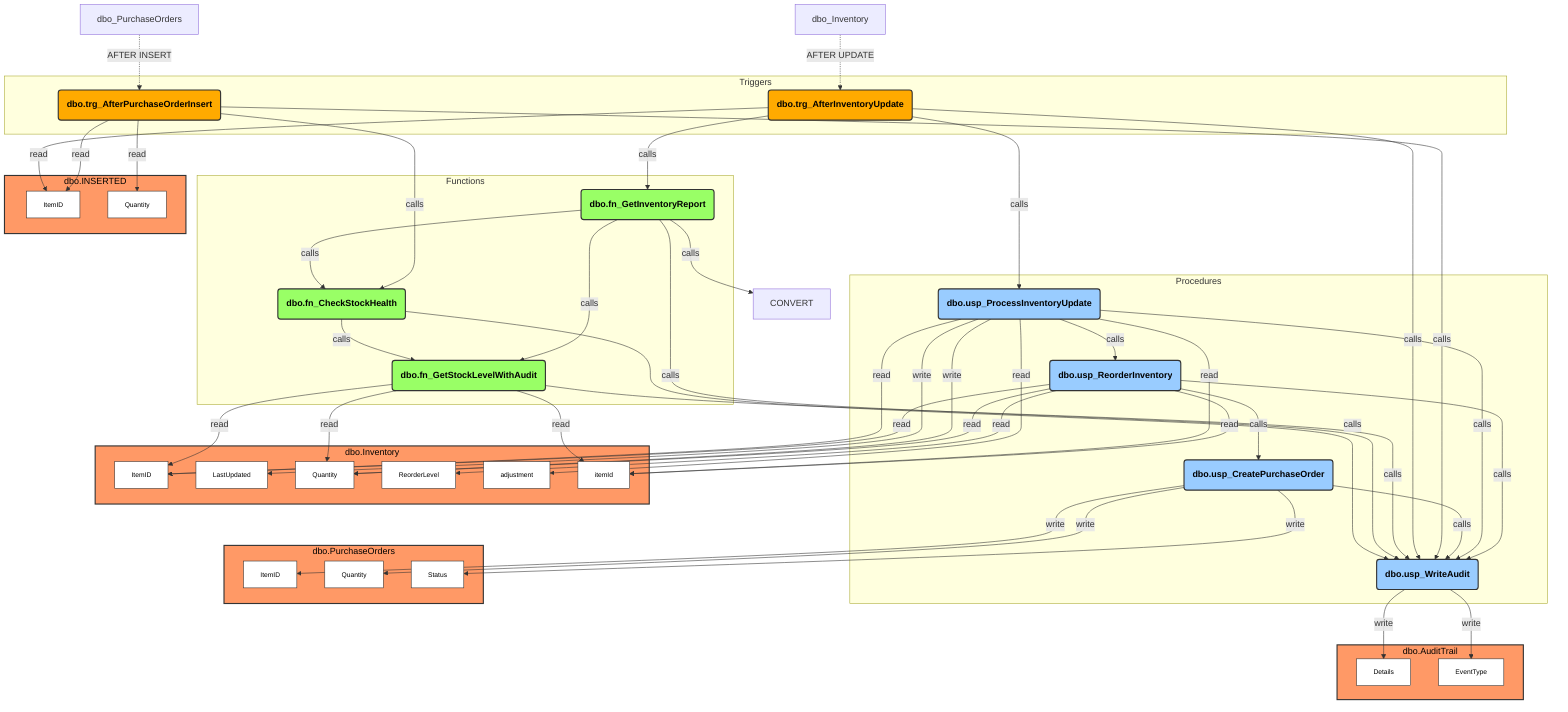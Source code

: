 graph TD

    %% --- Styles --- %%
    classDef table fill:#f96,stroke:#333,stroke-width:2px,color:#000;
    classDef function fill:#9f6,stroke:#333,stroke-width:2px,color:#000,font-weight:bold;
    classDef trigger fill:#fa0,stroke:#333,stroke-width:2px,color:#000,font-weight:bold;
    classDef procedure fill:#9cf,stroke:#333,stroke-width:2px,color:#000,font-weight:bold;
    classDef column fill:#fff,stroke:#333,stroke-width:1px,color:#000,font-size:12px;


    %% --- Visual Hierarchy --- %%
    subgraph Functions
        dbo_fn_CheckStockHealth
        dbo_fn_GetInventoryReport
        dbo_fn_GetStockLevelWithAudit
    end

    subgraph Triggers
        dbo_trg_AfterInventoryUpdate
        dbo_trg_AfterPurchaseOrderInsert
    end

    subgraph Procedures
        dbo_usp_CreatePurchaseOrder
        dbo_usp_ProcessInventoryUpdate
        dbo_usp_ReorderInventory
        dbo_usp_WriteAudit
    end


    %% --- Node Definitions --- %%

    subgraph sg_dbo_AuditTrail["dbo.AuditTrail"]
        dbo_AuditTrail_Details["Details"];
        class dbo_AuditTrail_Details column;
        dbo_AuditTrail_EventType["EventType"];
        class dbo_AuditTrail_EventType column;
    end
    class sg_dbo_AuditTrail table;

    subgraph sg_dbo_INSERTED["dbo.INSERTED"]
        dbo_INSERTED_ItemID["ItemID"];
        class dbo_INSERTED_ItemID column;
        dbo_INSERTED_Quantity["Quantity"];
        class dbo_INSERTED_Quantity column;
    end
    class sg_dbo_INSERTED table;

    subgraph sg_dbo_Inventory["dbo.Inventory"]
        dbo_Inventory_ItemID["ItemID"];
        class dbo_Inventory_ItemID column;
        dbo_Inventory_LastUpdated["LastUpdated"];
        class dbo_Inventory_LastUpdated column;
        dbo_Inventory_Quantity["Quantity"];
        class dbo_Inventory_Quantity column;
        dbo_Inventory_ReorderLevel["ReorderLevel"];
        class dbo_Inventory_ReorderLevel column;
        dbo_Inventory_adjustment["adjustment"];
        class dbo_Inventory_adjustment column;
        dbo_Inventory_itemId["itemId"];
        class dbo_Inventory_itemId column;
    end
    class sg_dbo_Inventory table;

    subgraph sg_dbo_PurchaseOrders["dbo.PurchaseOrders"]
        dbo_PurchaseOrders_ItemID["ItemID"];
        class dbo_PurchaseOrders_ItemID column;
        dbo_PurchaseOrders_Quantity["Quantity"];
        class dbo_PurchaseOrders_Quantity column;
        dbo_PurchaseOrders_Status["Status"];
        class dbo_PurchaseOrders_Status column;
    end
    class sg_dbo_PurchaseOrders table;
    dbo_fn_CheckStockHealth("dbo.fn_CheckStockHealth");
    class dbo_fn_CheckStockHealth function;
    dbo_fn_GetInventoryReport("dbo.fn_GetInventoryReport");
    class dbo_fn_GetInventoryReport function;
    dbo_fn_GetStockLevelWithAudit("dbo.fn_GetStockLevelWithAudit");
    class dbo_fn_GetStockLevelWithAudit function;
    dbo_trg_AfterInventoryUpdate("dbo.trg_AfterInventoryUpdate");
    class dbo_trg_AfterInventoryUpdate trigger;
    dbo_trg_AfterPurchaseOrderInsert("dbo.trg_AfterPurchaseOrderInsert");
    class dbo_trg_AfterPurchaseOrderInsert trigger;
    dbo_usp_CreatePurchaseOrder("dbo.usp_CreatePurchaseOrder");
    class dbo_usp_CreatePurchaseOrder procedure;
    dbo_usp_ProcessInventoryUpdate("dbo.usp_ProcessInventoryUpdate");
    class dbo_usp_ProcessInventoryUpdate procedure;
    dbo_usp_ReorderInventory("dbo.usp_ReorderInventory");
    class dbo_usp_ReorderInventory procedure;
    dbo_usp_WriteAudit("dbo.usp_WriteAudit");
    class dbo_usp_WriteAudit procedure;

    %% --- Relationships --- %%
    dbo_Inventory -.->|AFTER UPDATE| dbo_trg_AfterInventoryUpdate;
    dbo_PurchaseOrders -.->|AFTER INSERT| dbo_trg_AfterPurchaseOrderInsert;
    dbo_fn_CheckStockHealth -->|calls| dbo_fn_GetStockLevelWithAudit;
    dbo_fn_CheckStockHealth -->|calls| dbo_usp_WriteAudit;
    dbo_fn_GetInventoryReport -->|calls| CONVERT;
    dbo_fn_GetInventoryReport -->|calls| dbo_fn_CheckStockHealth;
    dbo_fn_GetInventoryReport -->|calls| dbo_fn_GetStockLevelWithAudit;
    dbo_fn_GetInventoryReport -->|calls| dbo_usp_WriteAudit;
    dbo_fn_GetStockLevelWithAudit -- "read" --> dbo_Inventory_ItemID;
    dbo_fn_GetStockLevelWithAudit -- "read" --> dbo_Inventory_Quantity;
    dbo_fn_GetStockLevelWithAudit -- "read" --> dbo_Inventory_itemId;
    dbo_fn_GetStockLevelWithAudit -->|calls| dbo_usp_WriteAudit;
    dbo_trg_AfterInventoryUpdate -- "read" --> dbo_INSERTED_ItemID;
    dbo_trg_AfterInventoryUpdate -->|calls| dbo_fn_GetInventoryReport;
    dbo_trg_AfterInventoryUpdate -->|calls| dbo_usp_ProcessInventoryUpdate;
    dbo_trg_AfterInventoryUpdate -->|calls| dbo_usp_WriteAudit;
    dbo_trg_AfterPurchaseOrderInsert -- "read" --> dbo_INSERTED_ItemID;
    dbo_trg_AfterPurchaseOrderInsert -- "read" --> dbo_INSERTED_Quantity;
    dbo_trg_AfterPurchaseOrderInsert -->|calls| dbo_fn_CheckStockHealth;
    dbo_trg_AfterPurchaseOrderInsert -->|calls| dbo_usp_WriteAudit;
    dbo_usp_CreatePurchaseOrder -- "write" --> dbo_PurchaseOrders_ItemID;
    dbo_usp_CreatePurchaseOrder -- "write" --> dbo_PurchaseOrders_Quantity;
    dbo_usp_CreatePurchaseOrder -- "write" --> dbo_PurchaseOrders_Status;
    dbo_usp_CreatePurchaseOrder -->|calls| dbo_usp_WriteAudit;
    dbo_usp_ProcessInventoryUpdate -- "read" --> dbo_Inventory_ItemID;
    dbo_usp_ProcessInventoryUpdate -- "read" --> dbo_Inventory_adjustment;
    dbo_usp_ProcessInventoryUpdate -- "read" --> dbo_Inventory_itemId;
    dbo_usp_ProcessInventoryUpdate -- "write" --> dbo_Inventory_LastUpdated;
    dbo_usp_ProcessInventoryUpdate -- "write" --> dbo_Inventory_Quantity;
    dbo_usp_ProcessInventoryUpdate -->|calls| dbo_usp_ReorderInventory;
    dbo_usp_ProcessInventoryUpdate -->|calls| dbo_usp_WriteAudit;
    dbo_usp_ReorderInventory -- "read" --> dbo_Inventory_ItemID;
    dbo_usp_ReorderInventory -- "read" --> dbo_Inventory_Quantity;
    dbo_usp_ReorderInventory -- "read" --> dbo_Inventory_ReorderLevel;
    dbo_usp_ReorderInventory -- "read" --> dbo_Inventory_itemId;
    dbo_usp_ReorderInventory -->|calls| dbo_usp_CreatePurchaseOrder;
    dbo_usp_ReorderInventory -->|calls| dbo_usp_WriteAudit;
    dbo_usp_WriteAudit -- "write" --> dbo_AuditTrail_Details;
    dbo_usp_WriteAudit -- "write" --> dbo_AuditTrail_EventType;